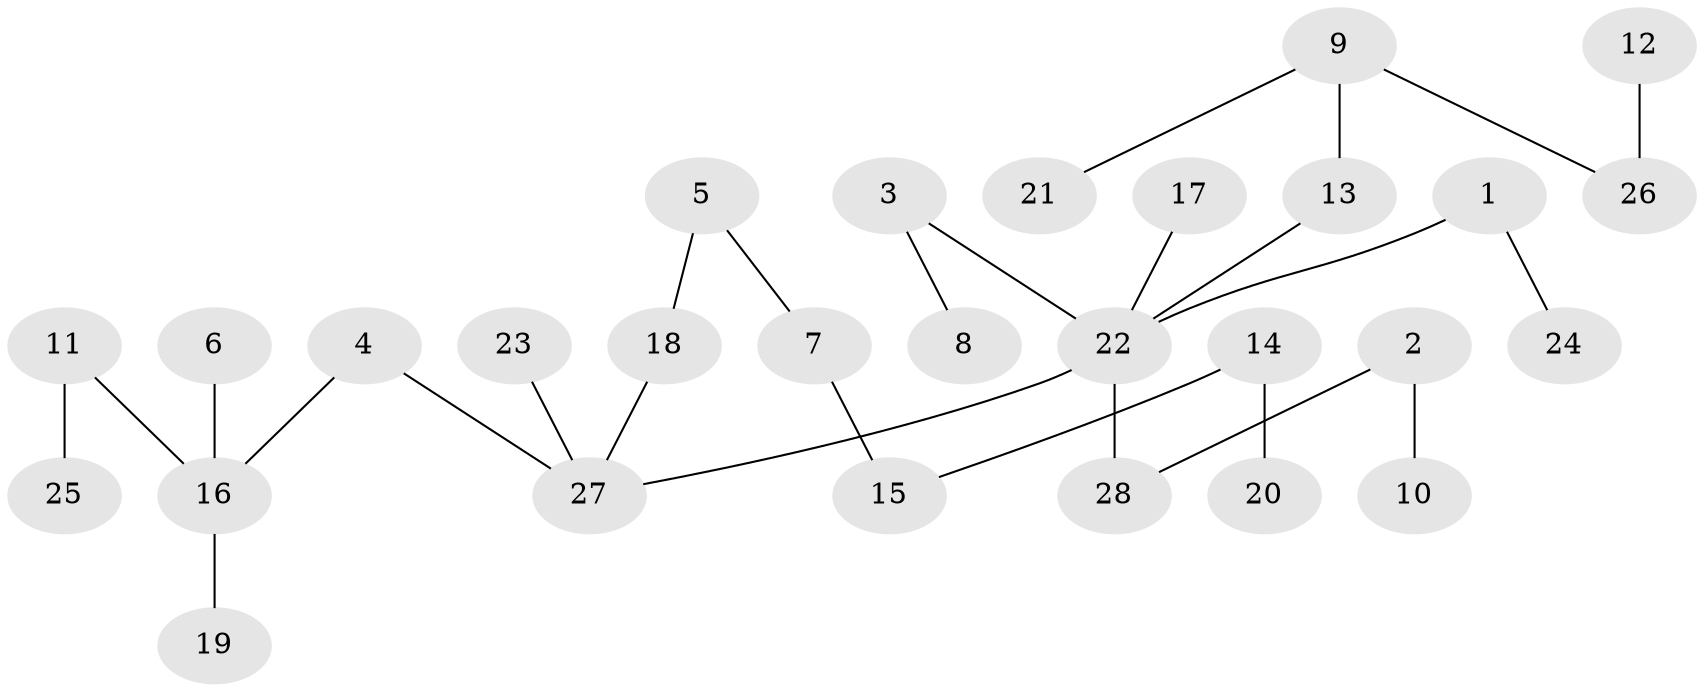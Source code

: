 // original degree distribution, {2: 0.26785714285714285, 3: 0.125, 8: 0.017857142857142856, 6: 0.017857142857142856, 5: 0.017857142857142856, 1: 0.5, 4: 0.05357142857142857}
// Generated by graph-tools (version 1.1) at 2025/02/03/09/25 03:02:16]
// undirected, 28 vertices, 27 edges
graph export_dot {
graph [start="1"]
  node [color=gray90,style=filled];
  1;
  2;
  3;
  4;
  5;
  6;
  7;
  8;
  9;
  10;
  11;
  12;
  13;
  14;
  15;
  16;
  17;
  18;
  19;
  20;
  21;
  22;
  23;
  24;
  25;
  26;
  27;
  28;
  1 -- 22 [weight=1.0];
  1 -- 24 [weight=1.0];
  2 -- 10 [weight=1.0];
  2 -- 28 [weight=1.0];
  3 -- 8 [weight=1.0];
  3 -- 22 [weight=1.0];
  4 -- 16 [weight=1.0];
  4 -- 27 [weight=1.0];
  5 -- 7 [weight=1.0];
  5 -- 18 [weight=1.0];
  6 -- 16 [weight=1.0];
  7 -- 15 [weight=1.0];
  9 -- 13 [weight=1.0];
  9 -- 21 [weight=1.0];
  9 -- 26 [weight=1.0];
  11 -- 16 [weight=1.0];
  11 -- 25 [weight=1.0];
  12 -- 26 [weight=1.0];
  13 -- 22 [weight=1.0];
  14 -- 15 [weight=1.0];
  14 -- 20 [weight=1.0];
  16 -- 19 [weight=1.0];
  17 -- 22 [weight=1.0];
  18 -- 27 [weight=1.0];
  22 -- 27 [weight=1.0];
  22 -- 28 [weight=1.0];
  23 -- 27 [weight=1.0];
}
